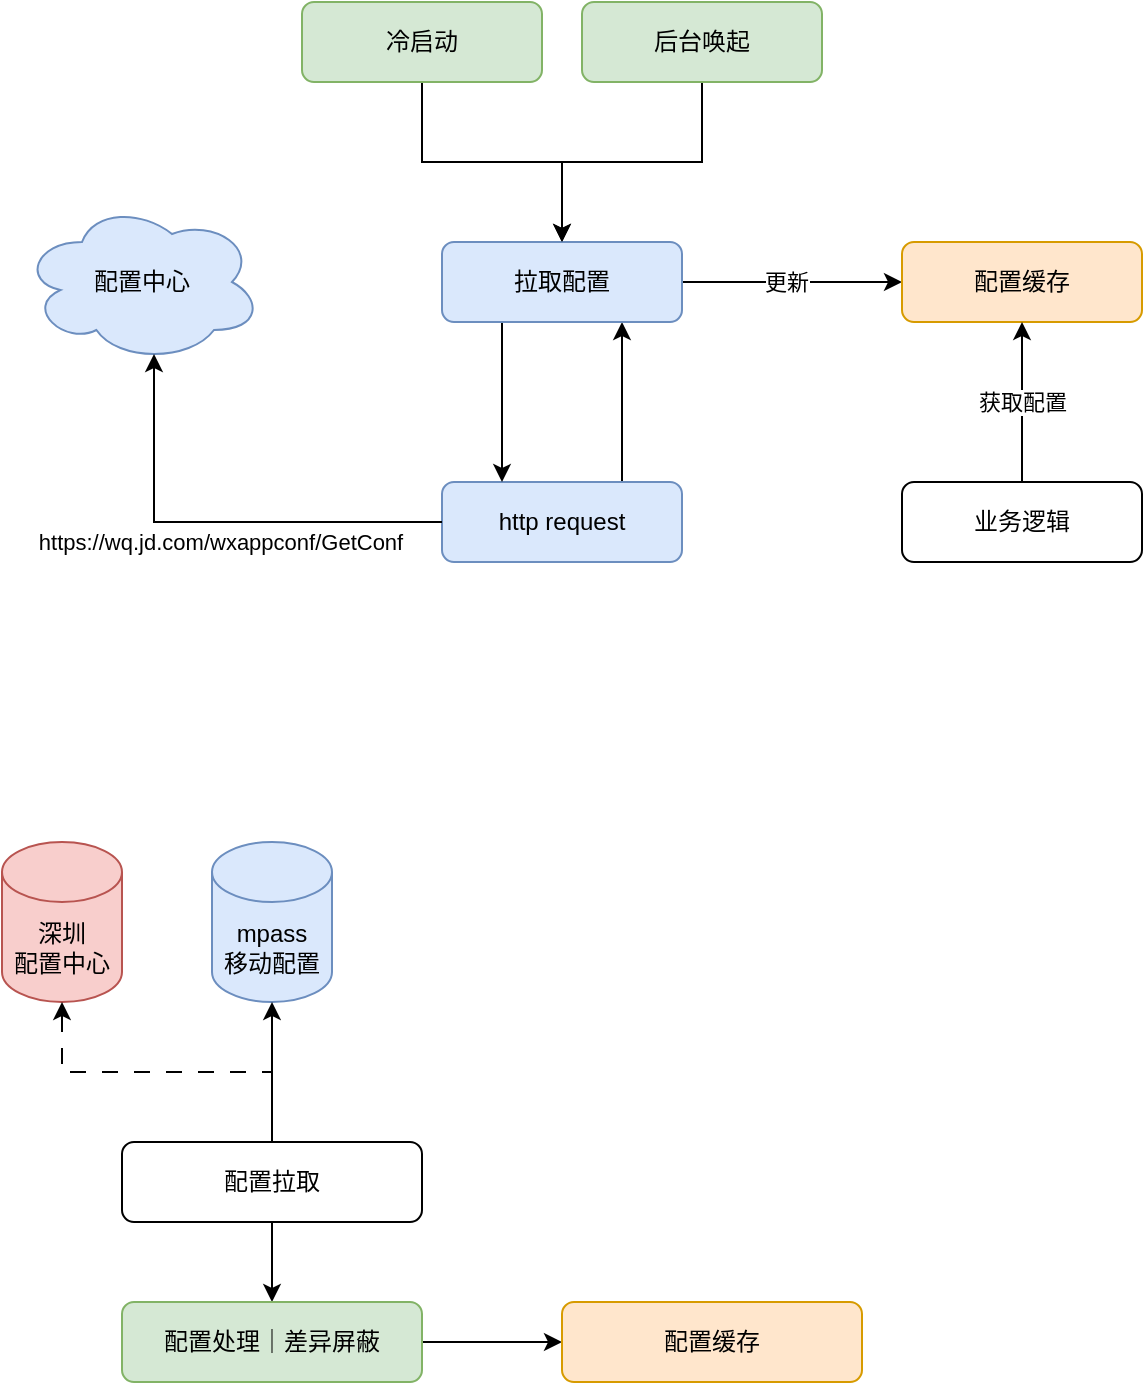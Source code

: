 <mxfile version="21.8.2" type="github">
  <diagram name="第 1 页" id="1GI-bY3Zwphr0oHCFrVg">
    <mxGraphModel dx="1306" dy="774" grid="1" gridSize="10" guides="1" tooltips="1" connect="1" arrows="1" fold="1" page="1" pageScale="1" pageWidth="827" pageHeight="1169" math="0" shadow="0">
      <root>
        <mxCell id="0" />
        <mxCell id="1" parent="0" />
        <mxCell id="E74E8h7RmW8ZqrwQXBec-28" style="edgeStyle=orthogonalEdgeStyle;rounded=0;orthogonalLoop=1;jettySize=auto;html=1;exitX=0.75;exitY=0;exitDx=0;exitDy=0;entryX=0.75;entryY=1;entryDx=0;entryDy=0;" edge="1" parent="1" source="E74E8h7RmW8ZqrwQXBec-3" target="E74E8h7RmW8ZqrwQXBec-8">
          <mxGeometry relative="1" as="geometry" />
        </mxCell>
        <mxCell id="E74E8h7RmW8ZqrwQXBec-3" value="http request" style="rounded=1;whiteSpace=wrap;html=1;fillColor=#dae8fc;strokeColor=#6c8ebf;" vertex="1" parent="1">
          <mxGeometry x="330" y="320" width="120" height="40" as="geometry" />
        </mxCell>
        <mxCell id="E74E8h7RmW8ZqrwQXBec-4" value="" style="edgeStyle=orthogonalEdgeStyle;rounded=0;orthogonalLoop=1;jettySize=auto;html=1;" edge="1" parent="1" source="E74E8h7RmW8ZqrwQXBec-5" target="E74E8h7RmW8ZqrwQXBec-8">
          <mxGeometry relative="1" as="geometry" />
        </mxCell>
        <mxCell id="E74E8h7RmW8ZqrwQXBec-5" value="冷启动" style="rounded=1;whiteSpace=wrap;html=1;fillColor=#d5e8d4;strokeColor=#82b366;" vertex="1" parent="1">
          <mxGeometry x="260" y="80" width="120" height="40" as="geometry" />
        </mxCell>
        <mxCell id="E74E8h7RmW8ZqrwQXBec-27" style="edgeStyle=orthogonalEdgeStyle;rounded=0;orthogonalLoop=1;jettySize=auto;html=1;exitX=0.25;exitY=1;exitDx=0;exitDy=0;entryX=0.25;entryY=0;entryDx=0;entryDy=0;" edge="1" parent="1" source="E74E8h7RmW8ZqrwQXBec-8" target="E74E8h7RmW8ZqrwQXBec-3">
          <mxGeometry relative="1" as="geometry" />
        </mxCell>
        <mxCell id="E74E8h7RmW8ZqrwQXBec-29" style="edgeStyle=orthogonalEdgeStyle;rounded=0;orthogonalLoop=1;jettySize=auto;html=1;exitX=1;exitY=0.5;exitDx=0;exitDy=0;entryX=0;entryY=0.5;entryDx=0;entryDy=0;" edge="1" parent="1" source="E74E8h7RmW8ZqrwQXBec-8" target="E74E8h7RmW8ZqrwQXBec-15">
          <mxGeometry relative="1" as="geometry" />
        </mxCell>
        <mxCell id="E74E8h7RmW8ZqrwQXBec-30" value="更新" style="edgeLabel;html=1;align=center;verticalAlign=middle;resizable=0;points=[];" vertex="1" connectable="0" parent="E74E8h7RmW8ZqrwQXBec-29">
          <mxGeometry x="-0.169" y="2" relative="1" as="geometry">
            <mxPoint x="6" y="2" as="offset" />
          </mxGeometry>
        </mxCell>
        <mxCell id="E74E8h7RmW8ZqrwQXBec-8" value="拉取配置" style="rounded=1;whiteSpace=wrap;html=1;fillColor=#dae8fc;strokeColor=#6c8ebf;" vertex="1" parent="1">
          <mxGeometry x="330" y="200" width="120" height="40" as="geometry" />
        </mxCell>
        <mxCell id="E74E8h7RmW8ZqrwQXBec-15" value="配置缓存" style="whiteSpace=wrap;html=1;rounded=1;fillColor=#ffe6cc;strokeColor=#d79b00;" vertex="1" parent="1">
          <mxGeometry x="560" y="200" width="120" height="40" as="geometry" />
        </mxCell>
        <mxCell id="E74E8h7RmW8ZqrwQXBec-33" style="edgeStyle=orthogonalEdgeStyle;rounded=0;orthogonalLoop=1;jettySize=auto;html=1;exitX=0.25;exitY=0;exitDx=0;exitDy=0;entryX=0.5;entryY=1;entryDx=0;entryDy=0;" edge="1" parent="1" source="E74E8h7RmW8ZqrwQXBec-19" target="E74E8h7RmW8ZqrwQXBec-15">
          <mxGeometry relative="1" as="geometry">
            <Array as="points">
              <mxPoint x="620" y="340" />
            </Array>
          </mxGeometry>
        </mxCell>
        <mxCell id="E74E8h7RmW8ZqrwQXBec-35" value="获取配置" style="edgeLabel;html=1;align=center;verticalAlign=middle;resizable=0;points=[];" vertex="1" connectable="0" parent="E74E8h7RmW8ZqrwQXBec-33">
          <mxGeometry x="-0.01" y="1" relative="1" as="geometry">
            <mxPoint x="1" y="-36" as="offset" />
          </mxGeometry>
        </mxCell>
        <mxCell id="E74E8h7RmW8ZqrwQXBec-19" value="业务逻辑" style="whiteSpace=wrap;html=1;rounded=1;" vertex="1" parent="1">
          <mxGeometry x="560" y="320" width="120" height="40" as="geometry" />
        </mxCell>
        <mxCell id="E74E8h7RmW8ZqrwQXBec-23" style="edgeStyle=orthogonalEdgeStyle;rounded=0;orthogonalLoop=1;jettySize=auto;html=1;exitX=0.5;exitY=1;exitDx=0;exitDy=0;entryX=0.5;entryY=0;entryDx=0;entryDy=0;" edge="1" parent="1" source="E74E8h7RmW8ZqrwQXBec-22" target="E74E8h7RmW8ZqrwQXBec-8">
          <mxGeometry relative="1" as="geometry" />
        </mxCell>
        <mxCell id="E74E8h7RmW8ZqrwQXBec-22" value="后台唤起" style="rounded=1;whiteSpace=wrap;html=1;fillColor=#d5e8d4;strokeColor=#82b366;" vertex="1" parent="1">
          <mxGeometry x="400" y="80" width="120" height="40" as="geometry" />
        </mxCell>
        <mxCell id="E74E8h7RmW8ZqrwQXBec-24" value="配置中心" style="ellipse;shape=cloud;whiteSpace=wrap;html=1;fillColor=#dae8fc;strokeColor=#6c8ebf;" vertex="1" parent="1">
          <mxGeometry x="120" y="180" width="120" height="80" as="geometry" />
        </mxCell>
        <mxCell id="E74E8h7RmW8ZqrwQXBec-25" style="edgeStyle=orthogonalEdgeStyle;rounded=0;orthogonalLoop=1;jettySize=auto;html=1;exitX=0;exitY=0.5;exitDx=0;exitDy=0;entryX=0.55;entryY=0.95;entryDx=0;entryDy=0;entryPerimeter=0;" edge="1" parent="1" source="E74E8h7RmW8ZqrwQXBec-3" target="E74E8h7RmW8ZqrwQXBec-24">
          <mxGeometry relative="1" as="geometry" />
        </mxCell>
        <mxCell id="E74E8h7RmW8ZqrwQXBec-26" value="https://wq.jd.com/wxappconf/GetConf" style="edgeLabel;html=1;align=center;verticalAlign=middle;resizable=0;points=[];" vertex="1" connectable="0" parent="E74E8h7RmW8ZqrwQXBec-25">
          <mxGeometry x="-0.27" relative="1" as="geometry">
            <mxPoint x="-28" y="10" as="offset" />
          </mxGeometry>
        </mxCell>
        <mxCell id="E74E8h7RmW8ZqrwQXBec-37" value="深圳&lt;br&gt;配置中心" style="shape=cylinder3;whiteSpace=wrap;html=1;boundedLbl=1;backgroundOutline=1;size=15;shadow=0;fillColor=#f8cecc;strokeColor=#b85450;" vertex="1" parent="1">
          <mxGeometry x="110" y="500" width="60" height="80" as="geometry" />
        </mxCell>
        <mxCell id="E74E8h7RmW8ZqrwQXBec-38" value="mpass&lt;br&gt;移动配置" style="shape=cylinder3;whiteSpace=wrap;html=1;boundedLbl=1;backgroundOutline=1;size=15;fillColor=#dae8fc;strokeColor=#6c8ebf;" vertex="1" parent="1">
          <mxGeometry x="215" y="500" width="60" height="80" as="geometry" />
        </mxCell>
        <mxCell id="E74E8h7RmW8ZqrwQXBec-47" style="edgeStyle=orthogonalEdgeStyle;rounded=0;orthogonalLoop=1;jettySize=auto;html=1;exitX=0.5;exitY=1;exitDx=0;exitDy=0;entryX=0.5;entryY=0;entryDx=0;entryDy=0;" edge="1" parent="1" source="E74E8h7RmW8ZqrwQXBec-39" target="E74E8h7RmW8ZqrwQXBec-44">
          <mxGeometry relative="1" as="geometry" />
        </mxCell>
        <mxCell id="E74E8h7RmW8ZqrwQXBec-39" value="配置拉取" style="rounded=1;whiteSpace=wrap;html=1;" vertex="1" parent="1">
          <mxGeometry x="170" y="650" width="150" height="40" as="geometry" />
        </mxCell>
        <mxCell id="E74E8h7RmW8ZqrwQXBec-42" style="edgeStyle=orthogonalEdgeStyle;rounded=0;orthogonalLoop=1;jettySize=auto;html=1;exitX=0.5;exitY=0;exitDx=0;exitDy=0;entryX=0.5;entryY=1;entryDx=0;entryDy=0;entryPerimeter=0;dashed=1;dashPattern=8 8;shadow=0;" edge="1" parent="1" source="E74E8h7RmW8ZqrwQXBec-39" target="E74E8h7RmW8ZqrwQXBec-37">
          <mxGeometry relative="1" as="geometry" />
        </mxCell>
        <mxCell id="E74E8h7RmW8ZqrwQXBec-43" style="edgeStyle=orthogonalEdgeStyle;rounded=0;orthogonalLoop=1;jettySize=auto;html=1;exitX=0.5;exitY=0;exitDx=0;exitDy=0;entryX=0.5;entryY=1;entryDx=0;entryDy=0;entryPerimeter=0;" edge="1" parent="1" source="E74E8h7RmW8ZqrwQXBec-39" target="E74E8h7RmW8ZqrwQXBec-38">
          <mxGeometry relative="1" as="geometry" />
        </mxCell>
        <mxCell id="E74E8h7RmW8ZqrwQXBec-48" style="edgeStyle=orthogonalEdgeStyle;rounded=0;orthogonalLoop=1;jettySize=auto;html=1;exitX=1;exitY=0.5;exitDx=0;exitDy=0;" edge="1" parent="1" source="E74E8h7RmW8ZqrwQXBec-44" target="E74E8h7RmW8ZqrwQXBec-46">
          <mxGeometry relative="1" as="geometry" />
        </mxCell>
        <mxCell id="E74E8h7RmW8ZqrwQXBec-44" value="配置处理｜差异屏蔽" style="rounded=1;whiteSpace=wrap;html=1;fillColor=#d5e8d4;strokeColor=#82b366;" vertex="1" parent="1">
          <mxGeometry x="170" y="730" width="150" height="40" as="geometry" />
        </mxCell>
        <mxCell id="E74E8h7RmW8ZqrwQXBec-46" value="配置缓存" style="rounded=1;whiteSpace=wrap;html=1;fillColor=#ffe6cc;strokeColor=#d79b00;" vertex="1" parent="1">
          <mxGeometry x="390" y="730" width="150" height="40" as="geometry" />
        </mxCell>
      </root>
    </mxGraphModel>
  </diagram>
</mxfile>
